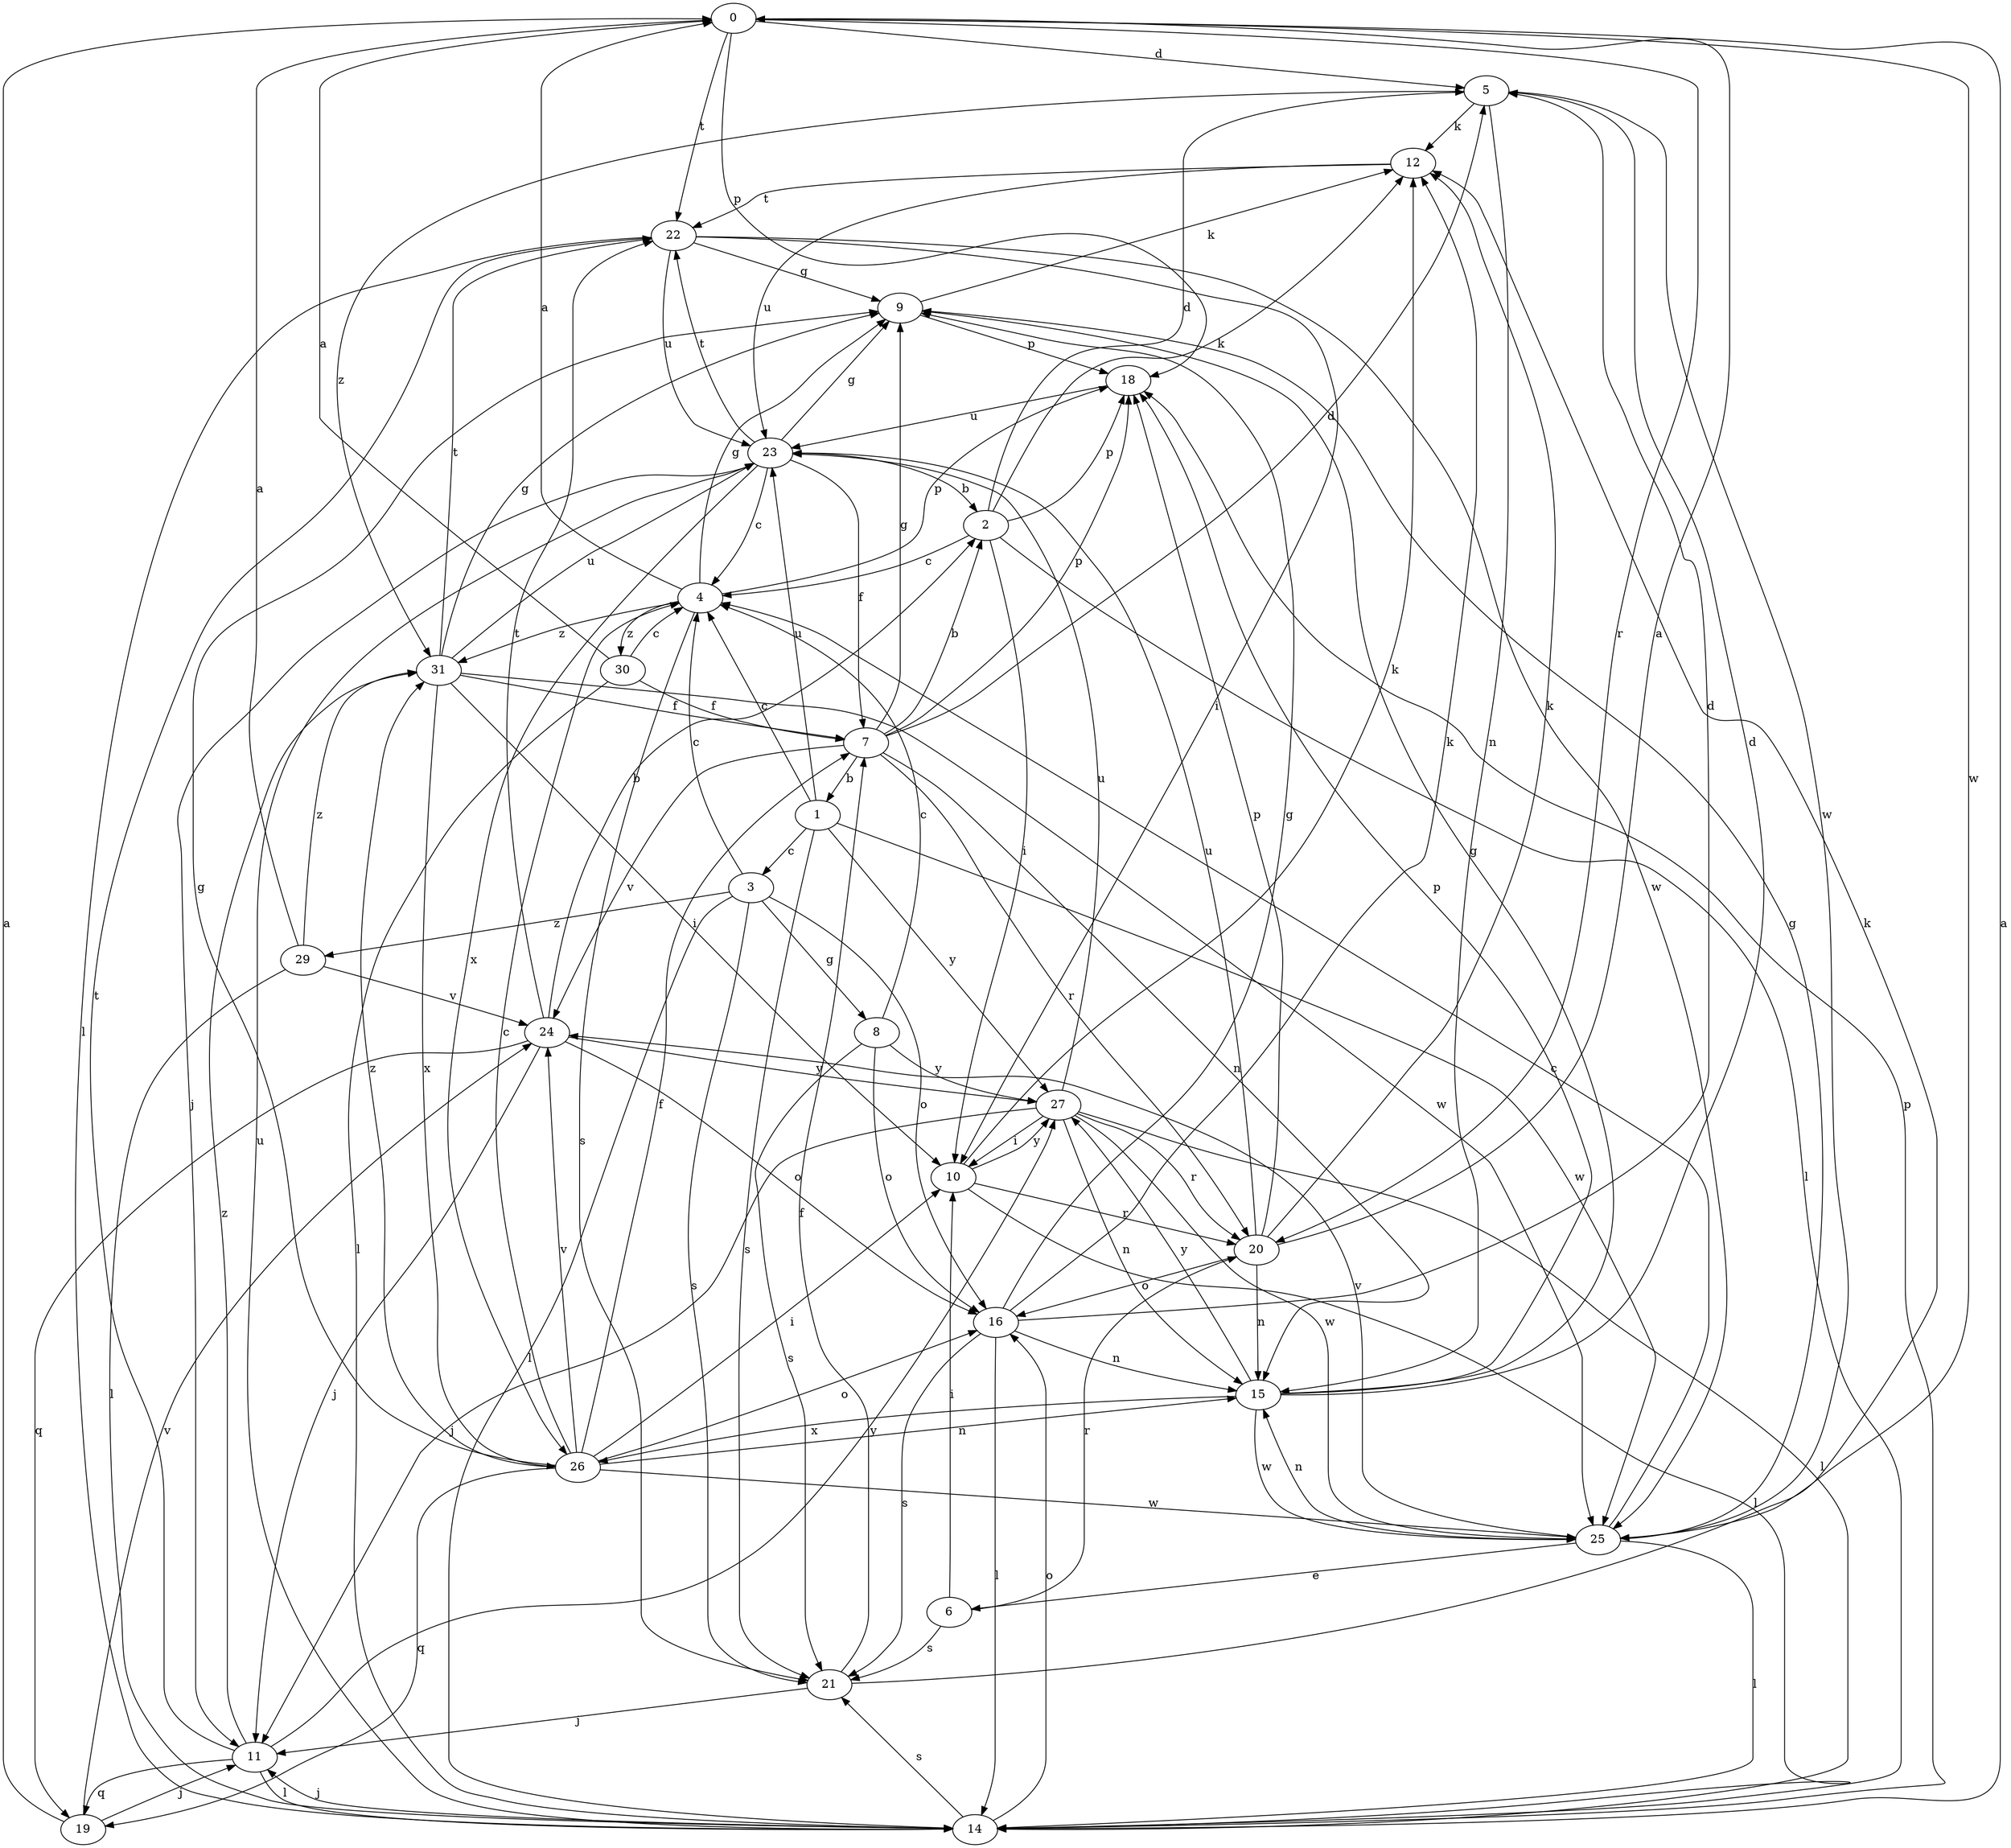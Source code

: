 strict digraph  {
0;
1;
2;
3;
4;
5;
6;
7;
8;
9;
10;
11;
12;
14;
15;
16;
18;
19;
20;
21;
22;
23;
24;
25;
26;
27;
29;
30;
31;
0 -> 5  [label=d];
0 -> 18  [label=p];
0 -> 20  [label=r];
0 -> 22  [label=t];
0 -> 25  [label=w];
1 -> 3  [label=c];
1 -> 4  [label=c];
1 -> 21  [label=s];
1 -> 23  [label=u];
1 -> 25  [label=w];
1 -> 27  [label=y];
2 -> 4  [label=c];
2 -> 5  [label=d];
2 -> 10  [label=i];
2 -> 12  [label=k];
2 -> 14  [label=l];
2 -> 18  [label=p];
3 -> 4  [label=c];
3 -> 8  [label=g];
3 -> 14  [label=l];
3 -> 16  [label=o];
3 -> 21  [label=s];
3 -> 29  [label=z];
4 -> 0  [label=a];
4 -> 9  [label=g];
4 -> 18  [label=p];
4 -> 21  [label=s];
4 -> 30  [label=z];
4 -> 31  [label=z];
5 -> 12  [label=k];
5 -> 15  [label=n];
5 -> 25  [label=w];
5 -> 31  [label=z];
6 -> 10  [label=i];
6 -> 20  [label=r];
6 -> 21  [label=s];
7 -> 1  [label=b];
7 -> 2  [label=b];
7 -> 5  [label=d];
7 -> 9  [label=g];
7 -> 15  [label=n];
7 -> 18  [label=p];
7 -> 20  [label=r];
7 -> 24  [label=v];
8 -> 4  [label=c];
8 -> 16  [label=o];
8 -> 21  [label=s];
8 -> 27  [label=y];
9 -> 12  [label=k];
9 -> 18  [label=p];
10 -> 12  [label=k];
10 -> 14  [label=l];
10 -> 20  [label=r];
10 -> 27  [label=y];
11 -> 14  [label=l];
11 -> 19  [label=q];
11 -> 22  [label=t];
11 -> 27  [label=y];
11 -> 31  [label=z];
12 -> 22  [label=t];
12 -> 23  [label=u];
14 -> 0  [label=a];
14 -> 11  [label=j];
14 -> 16  [label=o];
14 -> 18  [label=p];
14 -> 21  [label=s];
14 -> 23  [label=u];
15 -> 5  [label=d];
15 -> 9  [label=g];
15 -> 18  [label=p];
15 -> 25  [label=w];
15 -> 26  [label=x];
15 -> 27  [label=y];
16 -> 5  [label=d];
16 -> 9  [label=g];
16 -> 12  [label=k];
16 -> 14  [label=l];
16 -> 15  [label=n];
16 -> 21  [label=s];
18 -> 23  [label=u];
19 -> 0  [label=a];
19 -> 11  [label=j];
19 -> 24  [label=v];
20 -> 0  [label=a];
20 -> 12  [label=k];
20 -> 15  [label=n];
20 -> 16  [label=o];
20 -> 18  [label=p];
20 -> 23  [label=u];
21 -> 7  [label=f];
21 -> 11  [label=j];
21 -> 12  [label=k];
22 -> 9  [label=g];
22 -> 10  [label=i];
22 -> 14  [label=l];
22 -> 23  [label=u];
22 -> 25  [label=w];
23 -> 2  [label=b];
23 -> 4  [label=c];
23 -> 7  [label=f];
23 -> 9  [label=g];
23 -> 11  [label=j];
23 -> 22  [label=t];
23 -> 26  [label=x];
24 -> 2  [label=b];
24 -> 11  [label=j];
24 -> 16  [label=o];
24 -> 19  [label=q];
24 -> 22  [label=t];
24 -> 27  [label=y];
25 -> 4  [label=c];
25 -> 6  [label=e];
25 -> 9  [label=g];
25 -> 14  [label=l];
25 -> 15  [label=n];
25 -> 24  [label=v];
26 -> 4  [label=c];
26 -> 7  [label=f];
26 -> 9  [label=g];
26 -> 10  [label=i];
26 -> 15  [label=n];
26 -> 16  [label=o];
26 -> 19  [label=q];
26 -> 24  [label=v];
26 -> 25  [label=w];
26 -> 31  [label=z];
27 -> 10  [label=i];
27 -> 11  [label=j];
27 -> 14  [label=l];
27 -> 15  [label=n];
27 -> 20  [label=r];
27 -> 23  [label=u];
27 -> 25  [label=w];
29 -> 0  [label=a];
29 -> 14  [label=l];
29 -> 24  [label=v];
29 -> 31  [label=z];
30 -> 0  [label=a];
30 -> 4  [label=c];
30 -> 7  [label=f];
30 -> 14  [label=l];
31 -> 7  [label=f];
31 -> 9  [label=g];
31 -> 10  [label=i];
31 -> 22  [label=t];
31 -> 23  [label=u];
31 -> 25  [label=w];
31 -> 26  [label=x];
}
